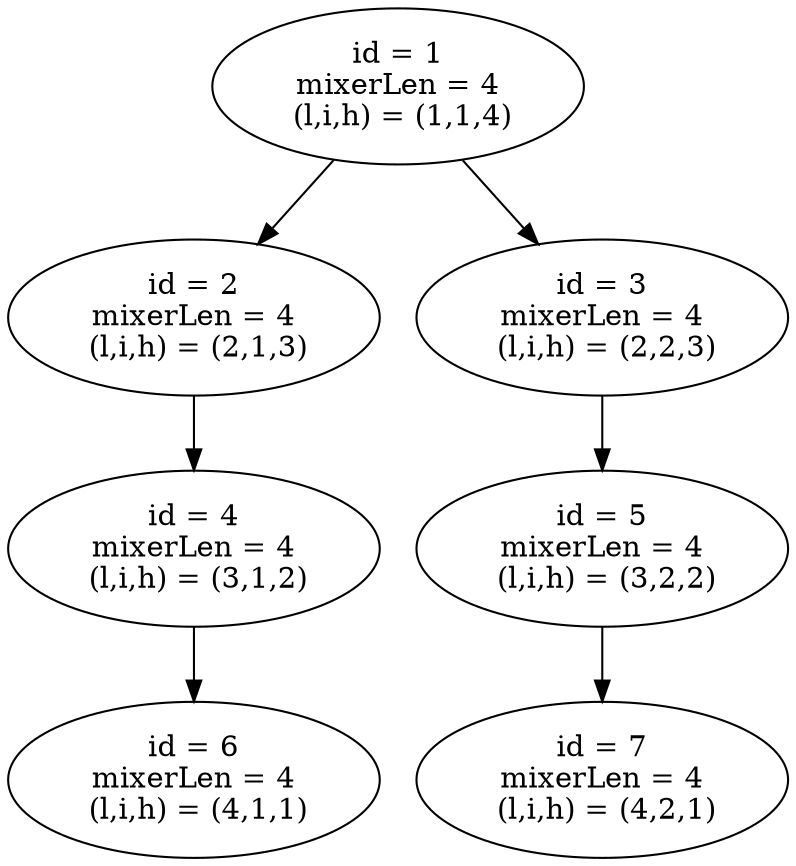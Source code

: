 digraph "DD" { 
graph [ ordering = "out"];
1 [label = "id = 1\n mixerLen = 4 \n (l,i,h) = (1,1,4)"] 
2 [label = "id = 2\n mixerLen = 4 \n (l,i,h) = (2,1,3)"] 
3 [label = "id = 3\n mixerLen = 4 \n (l,i,h) = (2,2,3)"] 
4 [label = "id = 4\n mixerLen = 4 \n (l,i,h) = (3,1,2)"] 
5 [label = "id = 5\n mixerLen = 4 \n (l,i,h) = (3,2,2)"] 
6 [label = "id = 6\n mixerLen = 4 \n (l,i,h) = (4,1,1)"] 
7 [label = "id = 7\n mixerLen = 4 \n (l,i,h) = (4,2,1)"] 
1 -> 2;
1 -> 3;
2 -> 4;
3 -> 5;
4 -> 6;
5 -> 7;
}
